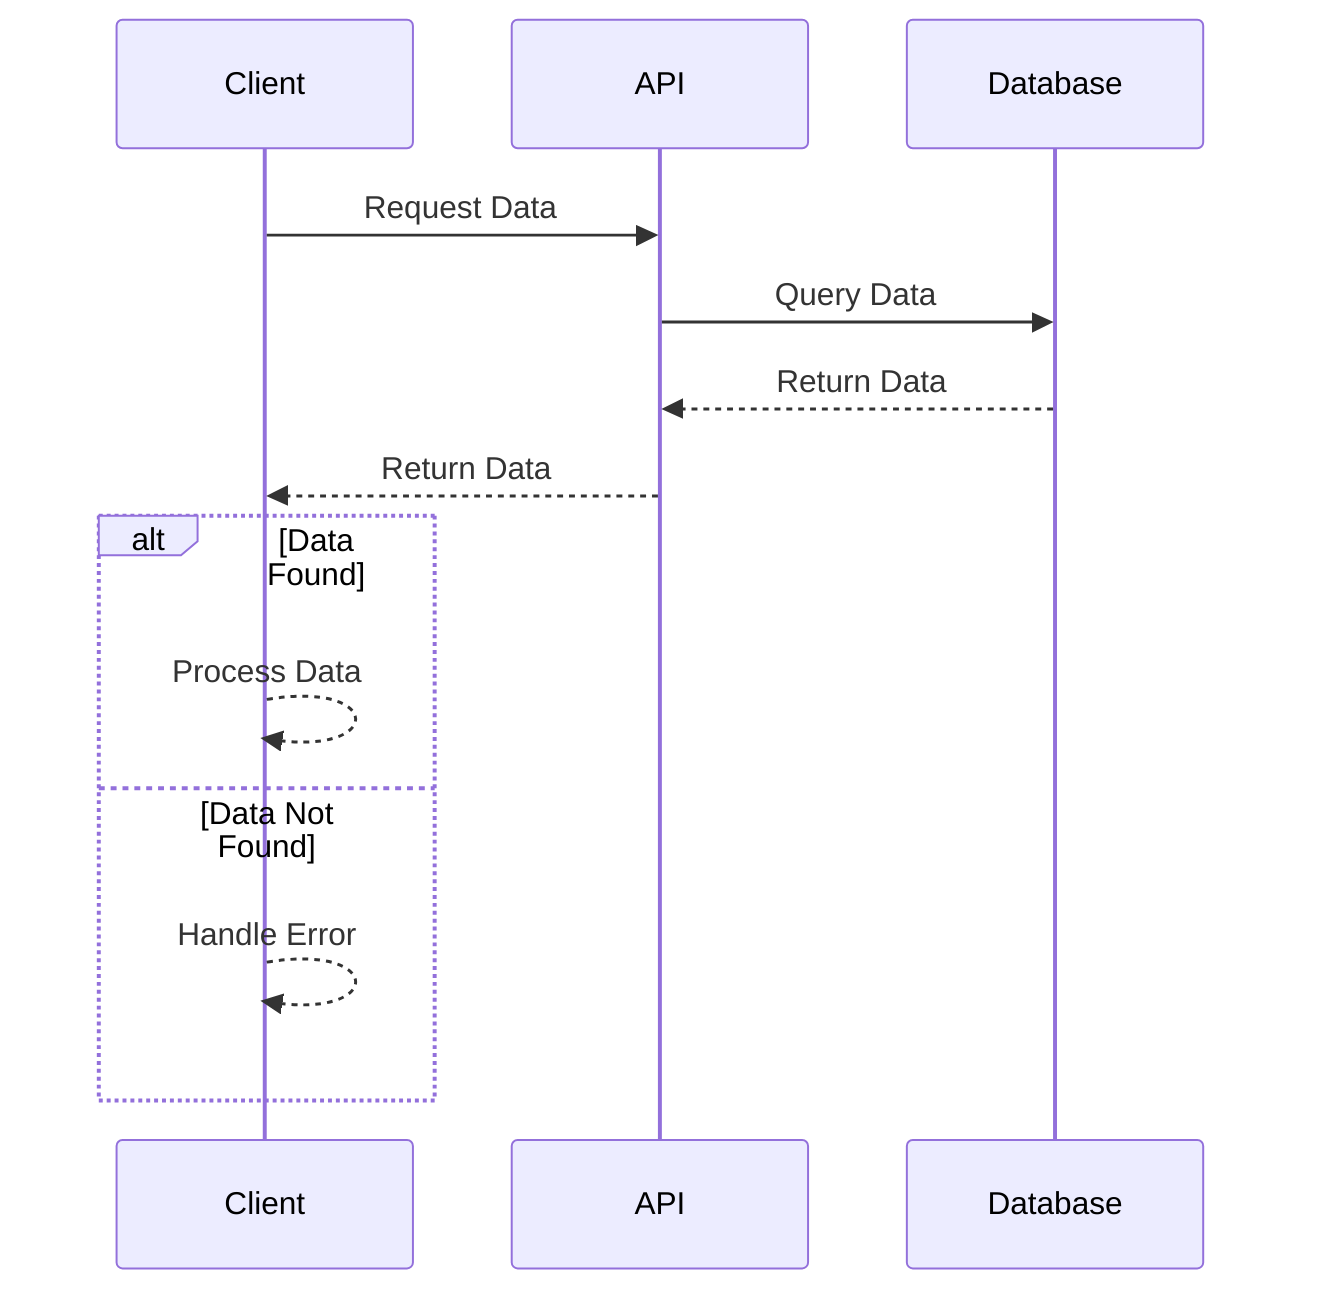 sequenceDiagram
    participant Client
    participant API
    participant Database

    Client->>API: Request Data
    API->>Database: Query Data
    Database-->>API: Return Data
    API-->>Client: Return Data

    alt Data Found
        Client-->>Client: Process Data
    else Data Not Found
        Client-->>Client: Handle Error
    end